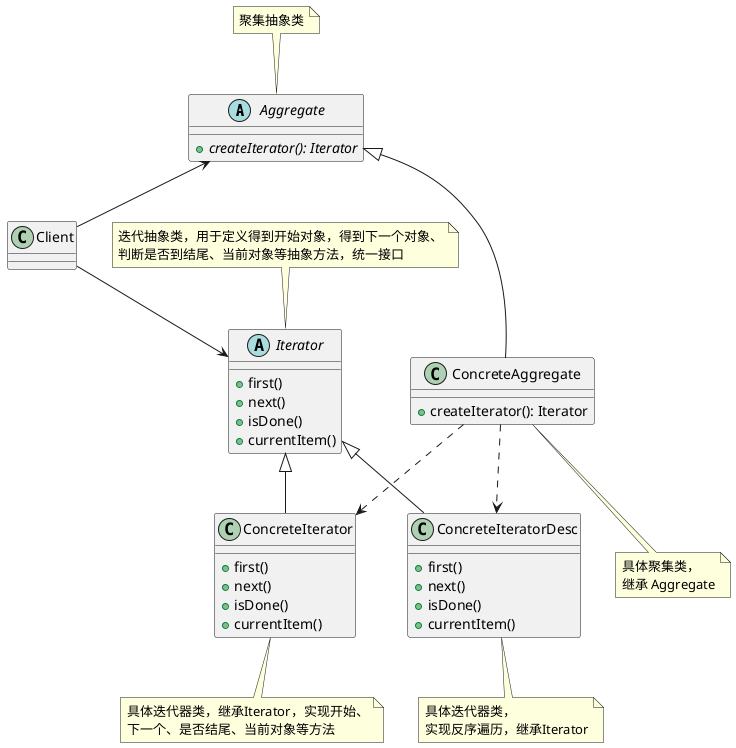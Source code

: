 @startuml design

abstract Aggregate{
    + {abstract} createIterator(): Iterator
}

note top of Aggregate
聚集抽象类
end note

class ConcreteAggregate {
    + createIterator(): Iterator
}

note bottom of ConcreteAggregate
具体聚集类，
继承 Aggregate
end note

Aggregate <|-- ConcreteAggregate

Aggregate <-- Client

abstract Iterator {
    + first()
    + next()
    + isDone()
    + currentItem()
}

note top of Iterator
迭代抽象类，用于定义得到开始对象，得到下一个对象、
判断是否到结尾、当前对象等抽象方法，统一接口
end note

Client --> Iterator

class ConcreteIterator extends Iterator{
    + first()
    + next()
    + isDone()
    + currentItem()
}

note bottom of ConcreteIterator
具体迭代器类，继承Iterator，实现开始、
下一个、是否结尾、当前对象等方法
end note

class ConcreteIteratorDesc extends Iterator{
    + first()
    + next()
    + isDone()
    + currentItem()
}

note bottom of ConcreteIteratorDesc
具体迭代器类，
实现反序遍历，继承Iterator
end note

ConcreteAggregate ..> ConcreteIterator
ConcreteAggregate ..> ConcreteIteratorDesc

@enduml